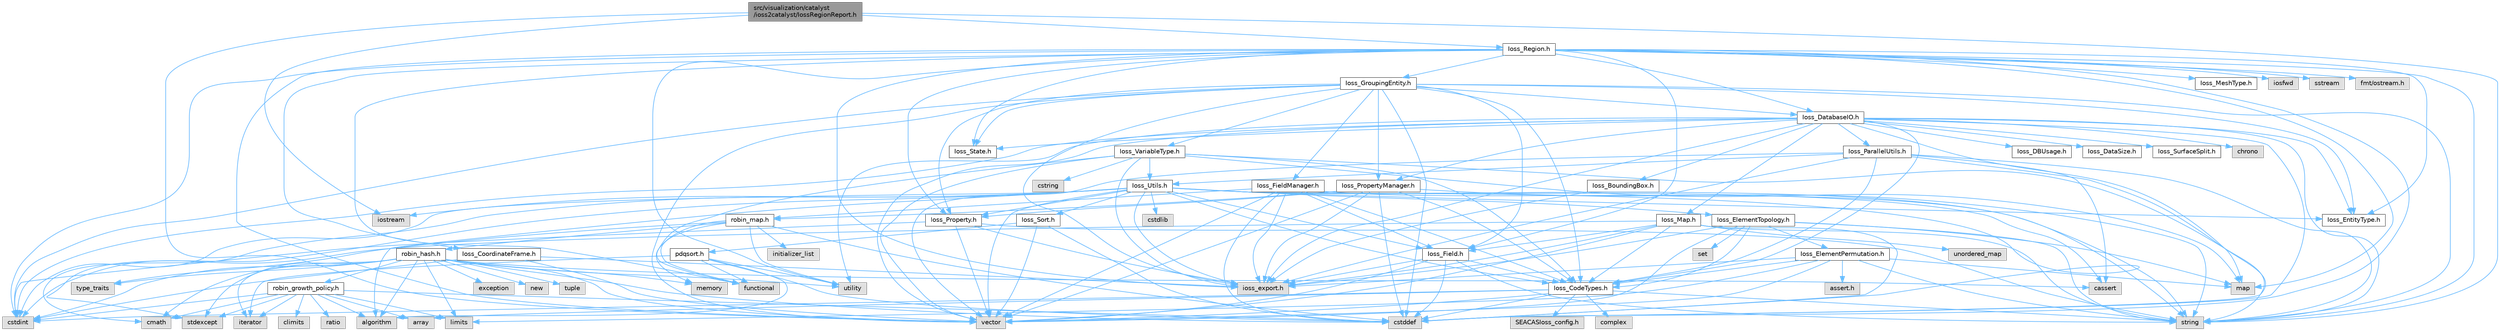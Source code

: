 digraph "src/visualization/catalyst/ioss2catalyst/IossRegionReport.h"
{
 // INTERACTIVE_SVG=YES
 // LATEX_PDF_SIZE
  bgcolor="transparent";
  edge [fontname=Helvetica,fontsize=10,labelfontname=Helvetica,labelfontsize=10];
  node [fontname=Helvetica,fontsize=10,shape=box,height=0.2,width=0.4];
  Node1 [id="Node000001",label="src/visualization/catalyst\l/ioss2catalyst/IossRegionReport.h",height=0.2,width=0.4,color="gray40", fillcolor="grey60", style="filled", fontcolor="black",tooltip=" "];
  Node1 -> Node2 [id="edge1_Node000001_Node000002",color="steelblue1",style="solid",tooltip=" "];
  Node2 [id="Node000002",label="iostream",height=0.2,width=0.4,color="grey60", fillcolor="#E0E0E0", style="filled",tooltip=" "];
  Node1 -> Node3 [id="edge2_Node000001_Node000003",color="steelblue1",style="solid",tooltip=" "];
  Node3 [id="Node000003",label="string",height=0.2,width=0.4,color="grey60", fillcolor="#E0E0E0", style="filled",tooltip=" "];
  Node1 -> Node4 [id="edge3_Node000001_Node000004",color="steelblue1",style="solid",tooltip=" "];
  Node4 [id="Node000004",label="vector",height=0.2,width=0.4,color="grey60", fillcolor="#E0E0E0", style="filled",tooltip=" "];
  Node1 -> Node5 [id="edge4_Node000001_Node000005",color="steelblue1",style="solid",tooltip=" "];
  Node5 [id="Node000005",label="Ioss_Region.h",height=0.2,width=0.4,color="grey40", fillcolor="white", style="filled",URL="$Ioss__Region_8h.html",tooltip=" "];
  Node5 -> Node6 [id="edge5_Node000005_Node000006",color="steelblue1",style="solid",tooltip=" "];
  Node6 [id="Node000006",label="ioss_export.h",height=0.2,width=0.4,color="grey60", fillcolor="#E0E0E0", style="filled",tooltip=" "];
  Node5 -> Node7 [id="edge6_Node000005_Node000007",color="steelblue1",style="solid",tooltip=" "];
  Node7 [id="Node000007",label="Ioss_CoordinateFrame.h",height=0.2,width=0.4,color="grey40", fillcolor="white", style="filled",URL="$Ioss__CoordinateFrame_8h.html",tooltip=" "];
  Node7 -> Node6 [id="edge7_Node000007_Node000006",color="steelblue1",style="solid",tooltip=" "];
  Node7 -> Node8 [id="edge8_Node000007_Node000008",color="steelblue1",style="solid",tooltip=" "];
  Node8 [id="Node000008",label="cstdint",height=0.2,width=0.4,color="grey60", fillcolor="#E0E0E0", style="filled",tooltip=" "];
  Node7 -> Node4 [id="edge9_Node000007_Node000004",color="steelblue1",style="solid",tooltip=" "];
  Node5 -> Node9 [id="edge10_Node000005_Node000009",color="steelblue1",style="solid",tooltip=" "];
  Node9 [id="Node000009",label="Ioss_DatabaseIO.h",height=0.2,width=0.4,color="grey40", fillcolor="white", style="filled",URL="$Ioss__DatabaseIO_8h.html",tooltip=" "];
  Node9 -> Node6 [id="edge11_Node000009_Node000006",color="steelblue1",style="solid",tooltip=" "];
  Node9 -> Node10 [id="edge12_Node000009_Node000010",color="steelblue1",style="solid",tooltip=" "];
  Node10 [id="Node000010",label="Ioss_BoundingBox.h",height=0.2,width=0.4,color="grey40", fillcolor="white", style="filled",URL="$Ioss__BoundingBox_8h.html",tooltip=" "];
  Node10 -> Node6 [id="edge13_Node000010_Node000006",color="steelblue1",style="solid",tooltip=" "];
  Node9 -> Node11 [id="edge14_Node000009_Node000011",color="steelblue1",style="solid",tooltip=" "];
  Node11 [id="Node000011",label="Ioss_CodeTypes.h",height=0.2,width=0.4,color="grey40", fillcolor="white", style="filled",URL="$Ioss__CodeTypes_8h.html",tooltip=" "];
  Node11 -> Node12 [id="edge15_Node000011_Node000012",color="steelblue1",style="solid",tooltip=" "];
  Node12 [id="Node000012",label="array",height=0.2,width=0.4,color="grey60", fillcolor="#E0E0E0", style="filled",tooltip=" "];
  Node11 -> Node13 [id="edge16_Node000011_Node000013",color="steelblue1",style="solid",tooltip=" "];
  Node13 [id="Node000013",label="cstddef",height=0.2,width=0.4,color="grey60", fillcolor="#E0E0E0", style="filled",tooltip=" "];
  Node11 -> Node8 [id="edge17_Node000011_Node000008",color="steelblue1",style="solid",tooltip=" "];
  Node11 -> Node3 [id="edge18_Node000011_Node000003",color="steelblue1",style="solid",tooltip=" "];
  Node11 -> Node4 [id="edge19_Node000011_Node000004",color="steelblue1",style="solid",tooltip=" "];
  Node11 -> Node14 [id="edge20_Node000011_Node000014",color="steelblue1",style="solid",tooltip=" "];
  Node14 [id="Node000014",label="SEACASIoss_config.h",height=0.2,width=0.4,color="grey60", fillcolor="#E0E0E0", style="filled",tooltip=" "];
  Node11 -> Node15 [id="edge21_Node000011_Node000015",color="steelblue1",style="solid",tooltip=" "];
  Node15 [id="Node000015",label="complex",height=0.2,width=0.4,color="grey60", fillcolor="#E0E0E0", style="filled",tooltip=" "];
  Node9 -> Node16 [id="edge22_Node000009_Node000016",color="steelblue1",style="solid",tooltip=" "];
  Node16 [id="Node000016",label="Ioss_DBUsage.h",height=0.2,width=0.4,color="grey40", fillcolor="white", style="filled",URL="$Ioss__DBUsage_8h.html",tooltip=" "];
  Node9 -> Node17 [id="edge23_Node000009_Node000017",color="steelblue1",style="solid",tooltip=" "];
  Node17 [id="Node000017",label="Ioss_DataSize.h",height=0.2,width=0.4,color="grey40", fillcolor="white", style="filled",URL="$Ioss__DataSize_8h.html",tooltip=" "];
  Node9 -> Node18 [id="edge24_Node000009_Node000018",color="steelblue1",style="solid",tooltip=" "];
  Node18 [id="Node000018",label="Ioss_EntityType.h",height=0.2,width=0.4,color="grey40", fillcolor="white", style="filled",URL="$Ioss__EntityType_8h.html",tooltip=" "];
  Node9 -> Node19 [id="edge25_Node000009_Node000019",color="steelblue1",style="solid",tooltip=" "];
  Node19 [id="Node000019",label="Ioss_Map.h",height=0.2,width=0.4,color="grey40", fillcolor="white", style="filled",URL="$Ioss__Map_8h.html",tooltip=" "];
  Node19 -> Node6 [id="edge26_Node000019_Node000006",color="steelblue1",style="solid",tooltip=" "];
  Node19 -> Node11 [id="edge27_Node000019_Node000011",color="steelblue1",style="solid",tooltip=" "];
  Node19 -> Node20 [id="edge28_Node000019_Node000020",color="steelblue1",style="solid",tooltip=" "];
  Node20 [id="Node000020",label="Ioss_Field.h",height=0.2,width=0.4,color="grey40", fillcolor="white", style="filled",URL="$Ioss__Field_8h.html",tooltip=" "];
  Node20 -> Node6 [id="edge29_Node000020_Node000006",color="steelblue1",style="solid",tooltip=" "];
  Node20 -> Node11 [id="edge30_Node000020_Node000011",color="steelblue1",style="solid",tooltip=" "];
  Node20 -> Node13 [id="edge31_Node000020_Node000013",color="steelblue1",style="solid",tooltip=" "];
  Node20 -> Node3 [id="edge32_Node000020_Node000003",color="steelblue1",style="solid",tooltip=" "];
  Node20 -> Node4 [id="edge33_Node000020_Node000004",color="steelblue1",style="solid",tooltip=" "];
  Node19 -> Node13 [id="edge34_Node000019_Node000013",color="steelblue1",style="solid",tooltip=" "];
  Node19 -> Node8 [id="edge35_Node000019_Node000008",color="steelblue1",style="solid",tooltip=" "];
  Node19 -> Node3 [id="edge36_Node000019_Node000003",color="steelblue1",style="solid",tooltip=" "];
  Node19 -> Node4 [id="edge37_Node000019_Node000004",color="steelblue1",style="solid",tooltip=" "];
  Node19 -> Node21 [id="edge38_Node000019_Node000021",color="steelblue1",style="solid",tooltip=" "];
  Node21 [id="Node000021",label="unordered_map",height=0.2,width=0.4,color="grey60", fillcolor="#E0E0E0", style="filled",tooltip=" "];
  Node9 -> Node22 [id="edge39_Node000009_Node000022",color="steelblue1",style="solid",tooltip=" "];
  Node22 [id="Node000022",label="Ioss_ParallelUtils.h",height=0.2,width=0.4,color="grey40", fillcolor="white", style="filled",URL="$Ioss__ParallelUtils_8h.html",tooltip=" "];
  Node22 -> Node6 [id="edge40_Node000022_Node000006",color="steelblue1",style="solid",tooltip=" "];
  Node22 -> Node11 [id="edge41_Node000022_Node000011",color="steelblue1",style="solid",tooltip=" "];
  Node22 -> Node23 [id="edge42_Node000022_Node000023",color="steelblue1",style="solid",tooltip=" "];
  Node23 [id="Node000023",label="Ioss_Utils.h",height=0.2,width=0.4,color="grey40", fillcolor="white", style="filled",URL="$Ioss__Utils_8h.html",tooltip=" "];
  Node23 -> Node6 [id="edge43_Node000023_Node000006",color="steelblue1",style="solid",tooltip=" "];
  Node23 -> Node11 [id="edge44_Node000023_Node000011",color="steelblue1",style="solid",tooltip=" "];
  Node23 -> Node24 [id="edge45_Node000023_Node000024",color="steelblue1",style="solid",tooltip=" "];
  Node24 [id="Node000024",label="Ioss_ElementTopology.h",height=0.2,width=0.4,color="grey40", fillcolor="white", style="filled",URL="$Ioss__ElementTopology_8h.html",tooltip=" "];
  Node24 -> Node6 [id="edge46_Node000024_Node000006",color="steelblue1",style="solid",tooltip=" "];
  Node24 -> Node11 [id="edge47_Node000024_Node000011",color="steelblue1",style="solid",tooltip=" "];
  Node24 -> Node25 [id="edge48_Node000024_Node000025",color="steelblue1",style="solid",tooltip=" "];
  Node25 [id="Node000025",label="Ioss_ElementPermutation.h",height=0.2,width=0.4,color="grey40", fillcolor="white", style="filled",URL="$Ioss__ElementPermutation_8h.html",tooltip=" "];
  Node25 -> Node6 [id="edge49_Node000025_Node000006",color="steelblue1",style="solid",tooltip=" "];
  Node25 -> Node11 [id="edge50_Node000025_Node000011",color="steelblue1",style="solid",tooltip=" "];
  Node25 -> Node26 [id="edge51_Node000025_Node000026",color="steelblue1",style="solid",tooltip=" "];
  Node26 [id="Node000026",label="assert.h",height=0.2,width=0.4,color="grey60", fillcolor="#E0E0E0", style="filled",tooltip=" "];
  Node25 -> Node27 [id="edge52_Node000025_Node000027",color="steelblue1",style="solid",tooltip=" "];
  Node27 [id="Node000027",label="limits",height=0.2,width=0.4,color="grey60", fillcolor="#E0E0E0", style="filled",tooltip=" "];
  Node25 -> Node28 [id="edge53_Node000025_Node000028",color="steelblue1",style="solid",tooltip=" "];
  Node28 [id="Node000028",label="map",height=0.2,width=0.4,color="grey60", fillcolor="#E0E0E0", style="filled",tooltip=" "];
  Node25 -> Node3 [id="edge54_Node000025_Node000003",color="steelblue1",style="solid",tooltip=" "];
  Node25 -> Node4 [id="edge55_Node000025_Node000004",color="steelblue1",style="solid",tooltip=" "];
  Node24 -> Node28 [id="edge56_Node000024_Node000028",color="steelblue1",style="solid",tooltip=" "];
  Node24 -> Node29 [id="edge57_Node000024_Node000029",color="steelblue1",style="solid",tooltip=" "];
  Node29 [id="Node000029",label="set",height=0.2,width=0.4,color="grey60", fillcolor="#E0E0E0", style="filled",tooltip=" "];
  Node24 -> Node3 [id="edge58_Node000024_Node000003",color="steelblue1",style="solid",tooltip=" "];
  Node24 -> Node4 [id="edge59_Node000024_Node000004",color="steelblue1",style="solid",tooltip=" "];
  Node23 -> Node18 [id="edge60_Node000023_Node000018",color="steelblue1",style="solid",tooltip=" "];
  Node23 -> Node20 [id="edge61_Node000023_Node000020",color="steelblue1",style="solid",tooltip=" "];
  Node23 -> Node30 [id="edge62_Node000023_Node000030",color="steelblue1",style="solid",tooltip=" "];
  Node30 [id="Node000030",label="Ioss_Property.h",height=0.2,width=0.4,color="grey40", fillcolor="white", style="filled",URL="$Ioss__Property_8h.html",tooltip=" "];
  Node30 -> Node6 [id="edge63_Node000030_Node000006",color="steelblue1",style="solid",tooltip=" "];
  Node30 -> Node8 [id="edge64_Node000030_Node000008",color="steelblue1",style="solid",tooltip=" "];
  Node30 -> Node3 [id="edge65_Node000030_Node000003",color="steelblue1",style="solid",tooltip=" "];
  Node30 -> Node4 [id="edge66_Node000030_Node000004",color="steelblue1",style="solid",tooltip=" "];
  Node23 -> Node31 [id="edge67_Node000023_Node000031",color="steelblue1",style="solid",tooltip=" "];
  Node31 [id="Node000031",label="Ioss_Sort.h",height=0.2,width=0.4,color="grey40", fillcolor="white", style="filled",URL="$Ioss__Sort_8h.html",tooltip=" "];
  Node31 -> Node32 [id="edge68_Node000031_Node000032",color="steelblue1",style="solid",tooltip=" "];
  Node32 [id="Node000032",label="pdqsort.h",height=0.2,width=0.4,color="grey40", fillcolor="white", style="filled",URL="$pdqsort_8h.html",tooltip=" "];
  Node32 -> Node33 [id="edge69_Node000032_Node000033",color="steelblue1",style="solid",tooltip=" "];
  Node33 [id="Node000033",label="algorithm",height=0.2,width=0.4,color="grey60", fillcolor="#E0E0E0", style="filled",tooltip=" "];
  Node32 -> Node13 [id="edge70_Node000032_Node000013",color="steelblue1",style="solid",tooltip=" "];
  Node32 -> Node34 [id="edge71_Node000032_Node000034",color="steelblue1",style="solid",tooltip=" "];
  Node34 [id="Node000034",label="functional",height=0.2,width=0.4,color="grey60", fillcolor="#E0E0E0", style="filled",tooltip=" "];
  Node32 -> Node35 [id="edge72_Node000032_Node000035",color="steelblue1",style="solid",tooltip=" "];
  Node35 [id="Node000035",label="iterator",height=0.2,width=0.4,color="grey60", fillcolor="#E0E0E0", style="filled",tooltip=" "];
  Node32 -> Node36 [id="edge73_Node000032_Node000036",color="steelblue1",style="solid",tooltip=" "];
  Node36 [id="Node000036",label="utility",height=0.2,width=0.4,color="grey60", fillcolor="#E0E0E0", style="filled",tooltip=" "];
  Node31 -> Node13 [id="edge74_Node000031_Node000013",color="steelblue1",style="solid",tooltip=" "];
  Node31 -> Node4 [id="edge75_Node000031_Node000004",color="steelblue1",style="solid",tooltip=" "];
  Node23 -> Node33 [id="edge76_Node000023_Node000033",color="steelblue1",style="solid",tooltip=" "];
  Node23 -> Node37 [id="edge77_Node000023_Node000037",color="steelblue1",style="solid",tooltip=" "];
  Node37 [id="Node000037",label="cassert",height=0.2,width=0.4,color="grey60", fillcolor="#E0E0E0", style="filled",tooltip=" "];
  Node23 -> Node38 [id="edge78_Node000023_Node000038",color="steelblue1",style="solid",tooltip=" "];
  Node38 [id="Node000038",label="cmath",height=0.2,width=0.4,color="grey60", fillcolor="#E0E0E0", style="filled",tooltip=" "];
  Node23 -> Node13 [id="edge79_Node000023_Node000013",color="steelblue1",style="solid",tooltip=" "];
  Node23 -> Node8 [id="edge80_Node000023_Node000008",color="steelblue1",style="solid",tooltip=" "];
  Node23 -> Node39 [id="edge81_Node000023_Node000039",color="steelblue1",style="solid",tooltip=" "];
  Node39 [id="Node000039",label="cstdlib",height=0.2,width=0.4,color="grey60", fillcolor="#E0E0E0", style="filled",tooltip=" "];
  Node23 -> Node2 [id="edge82_Node000023_Node000002",color="steelblue1",style="solid",tooltip=" "];
  Node23 -> Node40 [id="edge83_Node000023_Node000040",color="steelblue1",style="solid",tooltip=" "];
  Node40 [id="Node000040",label="stdexcept",height=0.2,width=0.4,color="grey60", fillcolor="#E0E0E0", style="filled",tooltip=" "];
  Node23 -> Node3 [id="edge84_Node000023_Node000003",color="steelblue1",style="solid",tooltip=" "];
  Node23 -> Node4 [id="edge85_Node000023_Node000004",color="steelblue1",style="solid",tooltip=" "];
  Node22 -> Node37 [id="edge86_Node000022_Node000037",color="steelblue1",style="solid",tooltip=" "];
  Node22 -> Node13 [id="edge87_Node000022_Node000013",color="steelblue1",style="solid",tooltip=" "];
  Node22 -> Node3 [id="edge88_Node000022_Node000003",color="steelblue1",style="solid",tooltip=" "];
  Node22 -> Node4 [id="edge89_Node000022_Node000004",color="steelblue1",style="solid",tooltip=" "];
  Node9 -> Node41 [id="edge90_Node000009_Node000041",color="steelblue1",style="solid",tooltip=" "];
  Node41 [id="Node000041",label="Ioss_PropertyManager.h",height=0.2,width=0.4,color="grey40", fillcolor="white", style="filled",URL="$Ioss__PropertyManager_8h.html",tooltip=" "];
  Node41 -> Node6 [id="edge91_Node000041_Node000006",color="steelblue1",style="solid",tooltip=" "];
  Node41 -> Node11 [id="edge92_Node000041_Node000011",color="steelblue1",style="solid",tooltip=" "];
  Node41 -> Node30 [id="edge93_Node000041_Node000030",color="steelblue1",style="solid",tooltip=" "];
  Node41 -> Node13 [id="edge94_Node000041_Node000013",color="steelblue1",style="solid",tooltip=" "];
  Node41 -> Node3 [id="edge95_Node000041_Node000003",color="steelblue1",style="solid",tooltip=" "];
  Node41 -> Node4 [id="edge96_Node000041_Node000004",color="steelblue1",style="solid",tooltip=" "];
  Node41 -> Node42 [id="edge97_Node000041_Node000042",color="steelblue1",style="solid",tooltip=" "];
  Node42 [id="Node000042",label="robin_map.h",height=0.2,width=0.4,color="grey40", fillcolor="white", style="filled",URL="$robin__map_8h.html",tooltip=" "];
  Node42 -> Node13 [id="edge98_Node000042_Node000013",color="steelblue1",style="solid",tooltip=" "];
  Node42 -> Node34 [id="edge99_Node000042_Node000034",color="steelblue1",style="solid",tooltip=" "];
  Node42 -> Node43 [id="edge100_Node000042_Node000043",color="steelblue1",style="solid",tooltip=" "];
  Node43 [id="Node000043",label="initializer_list",height=0.2,width=0.4,color="grey60", fillcolor="#E0E0E0", style="filled",tooltip=" "];
  Node42 -> Node44 [id="edge101_Node000042_Node000044",color="steelblue1",style="solid",tooltip=" "];
  Node44 [id="Node000044",label="memory",height=0.2,width=0.4,color="grey60", fillcolor="#E0E0E0", style="filled",tooltip=" "];
  Node42 -> Node45 [id="edge102_Node000042_Node000045",color="steelblue1",style="solid",tooltip=" "];
  Node45 [id="Node000045",label="type_traits",height=0.2,width=0.4,color="grey60", fillcolor="#E0E0E0", style="filled",tooltip=" "];
  Node42 -> Node36 [id="edge103_Node000042_Node000036",color="steelblue1",style="solid",tooltip=" "];
  Node42 -> Node46 [id="edge104_Node000042_Node000046",color="steelblue1",style="solid",tooltip=" "];
  Node46 [id="Node000046",label="robin_hash.h",height=0.2,width=0.4,color="grey40", fillcolor="white", style="filled",URL="$robin__hash_8h.html",tooltip=" "];
  Node46 -> Node33 [id="edge105_Node000046_Node000033",color="steelblue1",style="solid",tooltip=" "];
  Node46 -> Node37 [id="edge106_Node000046_Node000037",color="steelblue1",style="solid",tooltip=" "];
  Node46 -> Node38 [id="edge107_Node000046_Node000038",color="steelblue1",style="solid",tooltip=" "];
  Node46 -> Node13 [id="edge108_Node000046_Node000013",color="steelblue1",style="solid",tooltip=" "];
  Node46 -> Node8 [id="edge109_Node000046_Node000008",color="steelblue1",style="solid",tooltip=" "];
  Node46 -> Node47 [id="edge110_Node000046_Node000047",color="steelblue1",style="solid",tooltip=" "];
  Node47 [id="Node000047",label="exception",height=0.2,width=0.4,color="grey60", fillcolor="#E0E0E0", style="filled",tooltip=" "];
  Node46 -> Node35 [id="edge111_Node000046_Node000035",color="steelblue1",style="solid",tooltip=" "];
  Node46 -> Node27 [id="edge112_Node000046_Node000027",color="steelblue1",style="solid",tooltip=" "];
  Node46 -> Node44 [id="edge113_Node000046_Node000044",color="steelblue1",style="solid",tooltip=" "];
  Node46 -> Node48 [id="edge114_Node000046_Node000048",color="steelblue1",style="solid",tooltip=" "];
  Node48 [id="Node000048",label="new",height=0.2,width=0.4,color="grey60", fillcolor="#E0E0E0", style="filled",tooltip=" "];
  Node46 -> Node40 [id="edge115_Node000046_Node000040",color="steelblue1",style="solid",tooltip=" "];
  Node46 -> Node49 [id="edge116_Node000046_Node000049",color="steelblue1",style="solid",tooltip=" "];
  Node49 [id="Node000049",label="tuple",height=0.2,width=0.4,color="grey60", fillcolor="#E0E0E0", style="filled",tooltip=" "];
  Node46 -> Node45 [id="edge117_Node000046_Node000045",color="steelblue1",style="solid",tooltip=" "];
  Node46 -> Node36 [id="edge118_Node000046_Node000036",color="steelblue1",style="solid",tooltip=" "];
  Node46 -> Node4 [id="edge119_Node000046_Node000004",color="steelblue1",style="solid",tooltip=" "];
  Node46 -> Node50 [id="edge120_Node000046_Node000050",color="steelblue1",style="solid",tooltip=" "];
  Node50 [id="Node000050",label="robin_growth_policy.h",height=0.2,width=0.4,color="grey40", fillcolor="white", style="filled",URL="$robin__growth__policy_8h.html",tooltip=" "];
  Node50 -> Node33 [id="edge121_Node000050_Node000033",color="steelblue1",style="solid",tooltip=" "];
  Node50 -> Node12 [id="edge122_Node000050_Node000012",color="steelblue1",style="solid",tooltip=" "];
  Node50 -> Node51 [id="edge123_Node000050_Node000051",color="steelblue1",style="solid",tooltip=" "];
  Node51 [id="Node000051",label="climits",height=0.2,width=0.4,color="grey60", fillcolor="#E0E0E0", style="filled",tooltip=" "];
  Node50 -> Node38 [id="edge124_Node000050_Node000038",color="steelblue1",style="solid",tooltip=" "];
  Node50 -> Node13 [id="edge125_Node000050_Node000013",color="steelblue1",style="solid",tooltip=" "];
  Node50 -> Node8 [id="edge126_Node000050_Node000008",color="steelblue1",style="solid",tooltip=" "];
  Node50 -> Node35 [id="edge127_Node000050_Node000035",color="steelblue1",style="solid",tooltip=" "];
  Node50 -> Node27 [id="edge128_Node000050_Node000027",color="steelblue1",style="solid",tooltip=" "];
  Node50 -> Node52 [id="edge129_Node000050_Node000052",color="steelblue1",style="solid",tooltip=" "];
  Node52 [id="Node000052",label="ratio",height=0.2,width=0.4,color="grey60", fillcolor="#E0E0E0", style="filled",tooltip=" "];
  Node50 -> Node40 [id="edge130_Node000050_Node000040",color="steelblue1",style="solid",tooltip=" "];
  Node9 -> Node53 [id="edge131_Node000009_Node000053",color="steelblue1",style="solid",tooltip=" "];
  Node53 [id="Node000053",label="Ioss_State.h",height=0.2,width=0.4,color="grey40", fillcolor="white", style="filled",URL="$Ioss__State_8h.html",tooltip=" "];
  Node9 -> Node54 [id="edge132_Node000009_Node000054",color="steelblue1",style="solid",tooltip=" "];
  Node54 [id="Node000054",label="Ioss_SurfaceSplit.h",height=0.2,width=0.4,color="grey40", fillcolor="white", style="filled",URL="$Ioss__SurfaceSplit_8h.html",tooltip=" "];
  Node9 -> Node55 [id="edge133_Node000009_Node000055",color="steelblue1",style="solid",tooltip=" "];
  Node55 [id="Node000055",label="chrono",height=0.2,width=0.4,color="grey60", fillcolor="#E0E0E0", style="filled",tooltip=" "];
  Node9 -> Node13 [id="edge134_Node000009_Node000013",color="steelblue1",style="solid",tooltip=" "];
  Node9 -> Node8 [id="edge135_Node000009_Node000008",color="steelblue1",style="solid",tooltip=" "];
  Node9 -> Node28 [id="edge136_Node000009_Node000028",color="steelblue1",style="solid",tooltip=" "];
  Node9 -> Node3 [id="edge137_Node000009_Node000003",color="steelblue1",style="solid",tooltip=" "];
  Node9 -> Node36 [id="edge138_Node000009_Node000036",color="steelblue1",style="solid",tooltip=" "];
  Node9 -> Node4 [id="edge139_Node000009_Node000004",color="steelblue1",style="solid",tooltip=" "];
  Node5 -> Node18 [id="edge140_Node000005_Node000018",color="steelblue1",style="solid",tooltip=" "];
  Node5 -> Node20 [id="edge141_Node000005_Node000020",color="steelblue1",style="solid",tooltip=" "];
  Node5 -> Node56 [id="edge142_Node000005_Node000056",color="steelblue1",style="solid",tooltip=" "];
  Node56 [id="Node000056",label="Ioss_GroupingEntity.h",height=0.2,width=0.4,color="grey40", fillcolor="white", style="filled",URL="$Ioss__GroupingEntity_8h.html",tooltip=" "];
  Node56 -> Node6 [id="edge143_Node000056_Node000006",color="steelblue1",style="solid",tooltip=" "];
  Node56 -> Node11 [id="edge144_Node000056_Node000011",color="steelblue1",style="solid",tooltip=" "];
  Node56 -> Node9 [id="edge145_Node000056_Node000009",color="steelblue1",style="solid",tooltip=" "];
  Node56 -> Node18 [id="edge146_Node000056_Node000018",color="steelblue1",style="solid",tooltip=" "];
  Node56 -> Node20 [id="edge147_Node000056_Node000020",color="steelblue1",style="solid",tooltip=" "];
  Node56 -> Node57 [id="edge148_Node000056_Node000057",color="steelblue1",style="solid",tooltip=" "];
  Node57 [id="Node000057",label="Ioss_FieldManager.h",height=0.2,width=0.4,color="grey40", fillcolor="white", style="filled",URL="$Ioss__FieldManager_8h.html",tooltip=" "];
  Node57 -> Node6 [id="edge149_Node000057_Node000006",color="steelblue1",style="solid",tooltip=" "];
  Node57 -> Node11 [id="edge150_Node000057_Node000011",color="steelblue1",style="solid",tooltip=" "];
  Node57 -> Node20 [id="edge151_Node000057_Node000020",color="steelblue1",style="solid",tooltip=" "];
  Node57 -> Node13 [id="edge152_Node000057_Node000013",color="steelblue1",style="solid",tooltip=" "];
  Node57 -> Node3 [id="edge153_Node000057_Node000003",color="steelblue1",style="solid",tooltip=" "];
  Node57 -> Node4 [id="edge154_Node000057_Node000004",color="steelblue1",style="solid",tooltip=" "];
  Node57 -> Node42 [id="edge155_Node000057_Node000042",color="steelblue1",style="solid",tooltip=" "];
  Node56 -> Node30 [id="edge156_Node000056_Node000030",color="steelblue1",style="solid",tooltip=" "];
  Node56 -> Node41 [id="edge157_Node000056_Node000041",color="steelblue1",style="solid",tooltip=" "];
  Node56 -> Node53 [id="edge158_Node000056_Node000053",color="steelblue1",style="solid",tooltip=" "];
  Node56 -> Node58 [id="edge159_Node000056_Node000058",color="steelblue1",style="solid",tooltip=" "];
  Node58 [id="Node000058",label="Ioss_VariableType.h",height=0.2,width=0.4,color="grey40", fillcolor="white", style="filled",URL="$Ioss__VariableType_8h.html",tooltip=" "];
  Node58 -> Node6 [id="edge160_Node000058_Node000006",color="steelblue1",style="solid",tooltip=" "];
  Node58 -> Node11 [id="edge161_Node000058_Node000011",color="steelblue1",style="solid",tooltip=" "];
  Node58 -> Node23 [id="edge162_Node000058_Node000023",color="steelblue1",style="solid",tooltip=" "];
  Node58 -> Node59 [id="edge163_Node000058_Node000059",color="steelblue1",style="solid",tooltip=" "];
  Node59 [id="Node000059",label="cstring",height=0.2,width=0.4,color="grey60", fillcolor="#E0E0E0", style="filled",tooltip=" "];
  Node58 -> Node34 [id="edge164_Node000058_Node000034",color="steelblue1",style="solid",tooltip=" "];
  Node58 -> Node28 [id="edge165_Node000058_Node000028",color="steelblue1",style="solid",tooltip=" "];
  Node58 -> Node3 [id="edge166_Node000058_Node000003",color="steelblue1",style="solid",tooltip=" "];
  Node58 -> Node4 [id="edge167_Node000058_Node000004",color="steelblue1",style="solid",tooltip=" "];
  Node56 -> Node13 [id="edge168_Node000056_Node000013",color="steelblue1",style="solid",tooltip=" "];
  Node56 -> Node8 [id="edge169_Node000056_Node000008",color="steelblue1",style="solid",tooltip=" "];
  Node56 -> Node3 [id="edge170_Node000056_Node000003",color="steelblue1",style="solid",tooltip=" "];
  Node56 -> Node4 [id="edge171_Node000056_Node000004",color="steelblue1",style="solid",tooltip=" "];
  Node5 -> Node60 [id="edge172_Node000005_Node000060",color="steelblue1",style="solid",tooltip=" "];
  Node60 [id="Node000060",label="Ioss_MeshType.h",height=0.2,width=0.4,color="grey40", fillcolor="white", style="filled",URL="$Ioss__MeshType_8h.html",tooltip=" "];
  Node5 -> Node30 [id="edge173_Node000005_Node000030",color="steelblue1",style="solid",tooltip=" "];
  Node5 -> Node53 [id="edge174_Node000005_Node000053",color="steelblue1",style="solid",tooltip=" "];
  Node5 -> Node13 [id="edge175_Node000005_Node000013",color="steelblue1",style="solid",tooltip=" "];
  Node5 -> Node8 [id="edge176_Node000005_Node000008",color="steelblue1",style="solid",tooltip=" "];
  Node5 -> Node34 [id="edge177_Node000005_Node000034",color="steelblue1",style="solid",tooltip=" "];
  Node5 -> Node61 [id="edge178_Node000005_Node000061",color="steelblue1",style="solid",tooltip=" "];
  Node61 [id="Node000061",label="iosfwd",height=0.2,width=0.4,color="grey60", fillcolor="#E0E0E0", style="filled",tooltip=" "];
  Node5 -> Node28 [id="edge179_Node000005_Node000028",color="steelblue1",style="solid",tooltip=" "];
  Node5 -> Node3 [id="edge180_Node000005_Node000003",color="steelblue1",style="solid",tooltip=" "];
  Node5 -> Node36 [id="edge181_Node000005_Node000036",color="steelblue1",style="solid",tooltip=" "];
  Node5 -> Node4 [id="edge182_Node000005_Node000004",color="steelblue1",style="solid",tooltip=" "];
  Node5 -> Node62 [id="edge183_Node000005_Node000062",color="steelblue1",style="solid",tooltip=" "];
  Node62 [id="Node000062",label="sstream",height=0.2,width=0.4,color="grey60", fillcolor="#E0E0E0", style="filled",tooltip=" "];
  Node5 -> Node63 [id="edge184_Node000005_Node000063",color="steelblue1",style="solid",tooltip=" "];
  Node63 [id="Node000063",label="fmt/ostream.h",height=0.2,width=0.4,color="grey60", fillcolor="#E0E0E0", style="filled",tooltip=" "];
}
